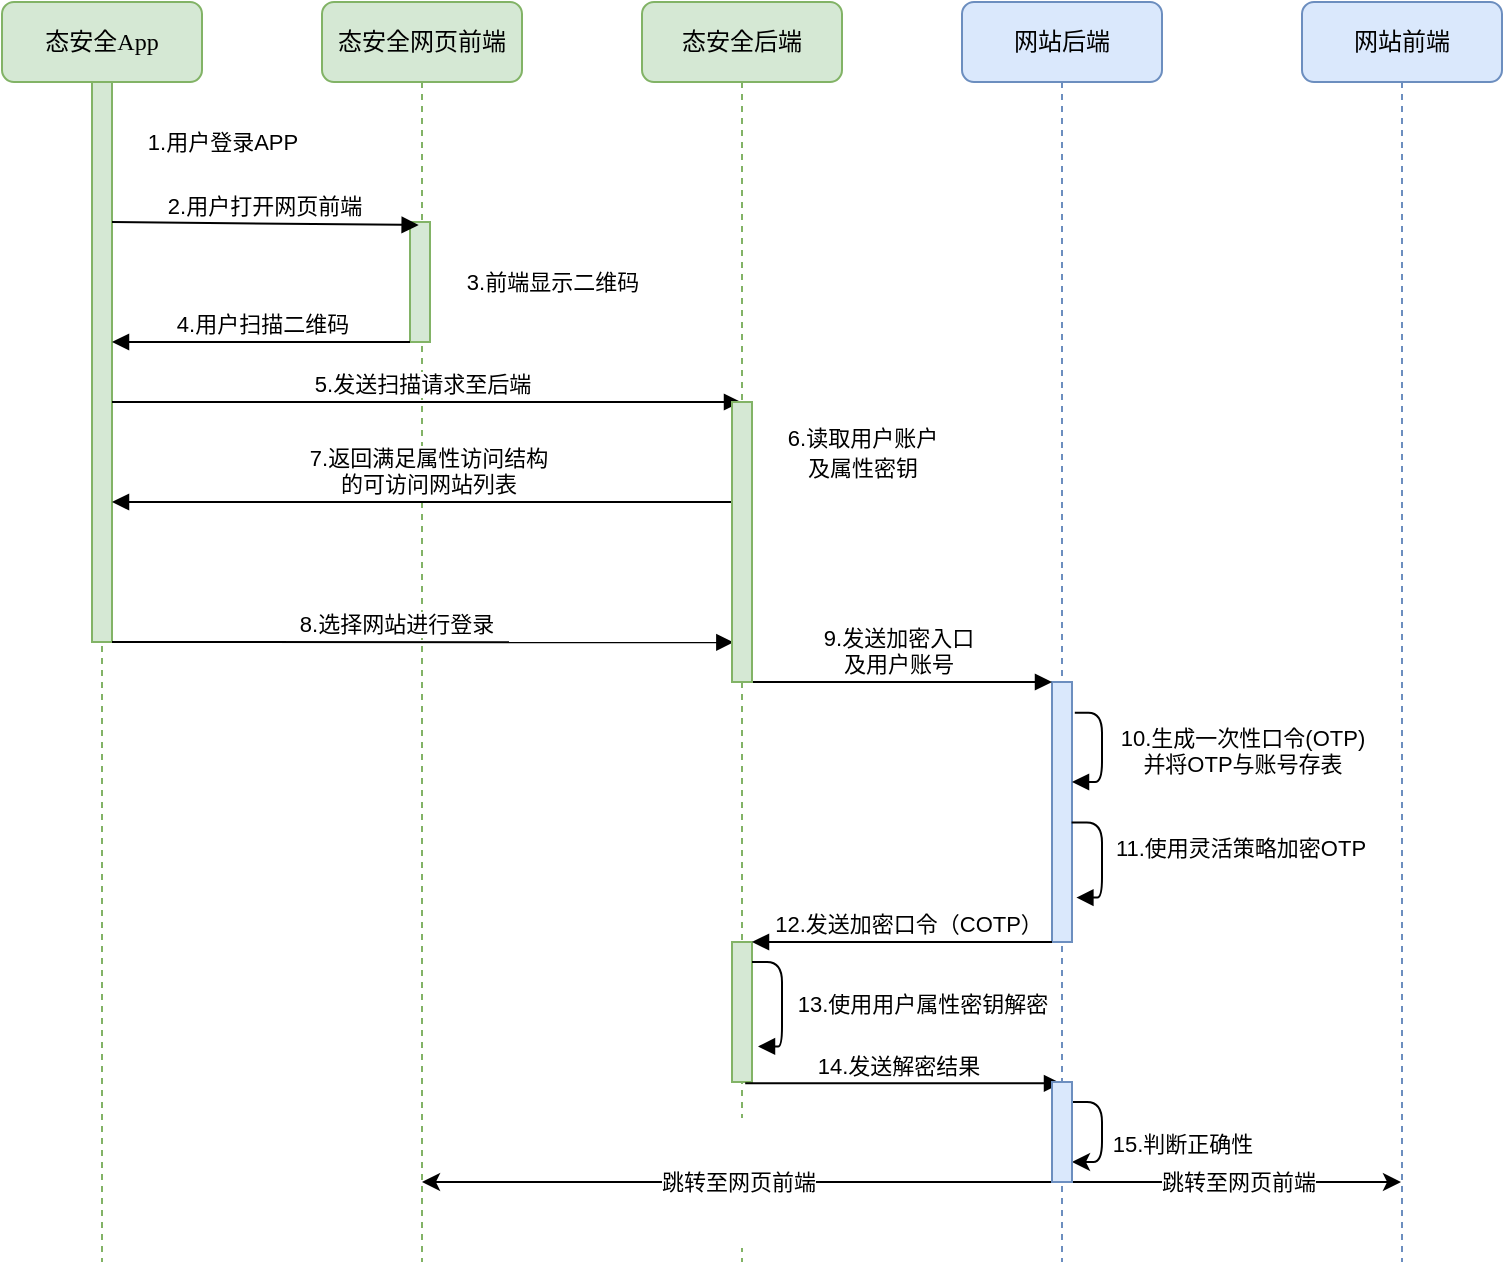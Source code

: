 <mxfile version="13.8.0" type="github">
  <diagram name="Page-1" id="13e1069c-82ec-6db2-03f1-153e76fe0fe0">
    <mxGraphModel dx="2138" dy="548" grid="1" gridSize="10" guides="1" tooltips="1" connect="1" arrows="1" fold="1" page="1" pageScale="1" pageWidth="1100" pageHeight="850" background="#ffffff" math="0" shadow="0">
      <root>
        <mxCell id="0" />
        <mxCell id="1" parent="0" />
        <mxCell id="7baba1c4bc27f4b0-2" value="态安全网页前端" style="shape=umlLifeline;perimeter=lifelinePerimeter;whiteSpace=wrap;html=1;container=1;collapsible=0;recursiveResize=0;outlineConnect=0;rounded=1;shadow=0;comic=0;labelBackgroundColor=none;strokeWidth=1;fontFamily=Verdana;fontSize=12;align=center;fillColor=#d5e8d4;strokeColor=#82b366;" parent="1" vertex="1">
          <mxGeometry x="40" y="80" width="100" height="630" as="geometry" />
        </mxCell>
        <mxCell id="gYXXhBpm7j1OAniNJLsT-42" value="" style="html=1;points=[];perimeter=orthogonalPerimeter;rounded=0;shadow=0;comic=0;labelBackgroundColor=none;strokeWidth=1;fontFamily=Verdana;fontSize=12;align=center;fillColor=#d5e8d4;strokeColor=#82b366;" vertex="1" parent="7baba1c4bc27f4b0-2">
          <mxGeometry x="44" y="110" width="10" height="60" as="geometry" />
        </mxCell>
        <mxCell id="7baba1c4bc27f4b0-3" value="网站后端" style="shape=umlLifeline;perimeter=lifelinePerimeter;whiteSpace=wrap;html=1;container=1;collapsible=0;recursiveResize=0;outlineConnect=0;rounded=1;shadow=0;comic=0;labelBackgroundColor=none;strokeWidth=1;fontFamily=Verdana;fontSize=12;align=center;fillColor=#dae8fc;strokeColor=#6c8ebf;" parent="1" vertex="1">
          <mxGeometry x="360" y="80" width="100" height="630" as="geometry" />
        </mxCell>
        <mxCell id="gYXXhBpm7j1OAniNJLsT-25" value="" style="html=1;points=[];perimeter=orthogonalPerimeter;rounded=0;shadow=0;comic=0;labelBackgroundColor=none;strokeWidth=1;fontFamily=Verdana;fontSize=12;align=center;fillColor=#dae8fc;strokeColor=#6c8ebf;" vertex="1" parent="7baba1c4bc27f4b0-3">
          <mxGeometry x="45" y="340" width="10" height="130" as="geometry" />
        </mxCell>
        <mxCell id="gYXXhBpm7j1OAniNJLsT-52" value="10.生成一次性口令(OTP)&lt;br&gt;并将OTP与账号存表" style="html=1;verticalAlign=bottom;endArrow=block;edgeStyle=elbowEdgeStyle;elbow=vertical;exitX=1.14;exitY=0.118;exitDx=0;exitDy=0;exitPerimeter=0;orthogonalLoop=1;" edge="1" parent="7baba1c4bc27f4b0-3" source="gYXXhBpm7j1OAniNJLsT-25" target="gYXXhBpm7j1OAniNJLsT-25">
          <mxGeometry x="0.534" y="-70" width="80" relative="1" as="geometry">
            <mxPoint x="50" y="360" as="sourcePoint" />
            <mxPoint x="200" y="360" as="targetPoint" />
            <mxPoint x="70" y="70" as="offset" />
            <Array as="points">
              <mxPoint x="70" y="390" />
              <mxPoint x="70" y="350" />
            </Array>
          </mxGeometry>
        </mxCell>
        <mxCell id="gYXXhBpm7j1OAniNJLsT-56" value="11.使用灵活策略加密OTP" style="html=1;verticalAlign=bottom;endArrow=block;edgeStyle=elbowEdgeStyle;elbow=vertical;entryX=1.22;entryY=0.829;entryDx=0;entryDy=0;entryPerimeter=0;exitX=0.98;exitY=0.54;exitDx=0;exitDy=0;exitPerimeter=0;orthogonalLoop=1;" edge="1" parent="7baba1c4bc27f4b0-3" source="gYXXhBpm7j1OAniNJLsT-25" target="gYXXhBpm7j1OAniNJLsT-25">
          <mxGeometry x="0.626" y="-72" width="80" relative="1" as="geometry">
            <mxPoint x="66.4" y="364.16" as="sourcePoint" />
            <mxPoint x="65" y="390" as="targetPoint" />
            <mxPoint x="70" y="56" as="offset" />
            <Array as="points">
              <mxPoint x="70" y="400" />
              <mxPoint x="80" y="400" />
              <mxPoint x="80" y="360" />
            </Array>
          </mxGeometry>
        </mxCell>
        <mxCell id="7baba1c4bc27f4b0-4" value="网站前端" style="shape=umlLifeline;perimeter=lifelinePerimeter;whiteSpace=wrap;html=1;container=1;collapsible=0;recursiveResize=0;outlineConnect=0;rounded=1;shadow=0;comic=0;labelBackgroundColor=none;strokeWidth=1;fontFamily=Verdana;fontSize=12;align=center;fillColor=#dae8fc;strokeColor=#6c8ebf;" parent="1" vertex="1">
          <mxGeometry x="530" y="80" width="100" height="630" as="geometry" />
        </mxCell>
        <mxCell id="7baba1c4bc27f4b0-8" value="态安全App" style="shape=umlLifeline;perimeter=lifelinePerimeter;whiteSpace=wrap;html=1;container=1;collapsible=0;recursiveResize=0;outlineConnect=0;rounded=1;shadow=0;comic=0;labelBackgroundColor=none;strokeWidth=1;fontFamily=Verdana;fontSize=12;align=center;fillColor=#d5e8d4;strokeColor=#82b366;" parent="1" vertex="1">
          <mxGeometry x="-120" y="80" width="100" height="630" as="geometry" />
        </mxCell>
        <mxCell id="gYXXhBpm7j1OAniNJLsT-15" value="" style="html=1;points=[];perimeter=orthogonalPerimeter;rounded=0;shadow=0;comic=0;labelBackgroundColor=none;strokeWidth=1;fontFamily=Verdana;fontSize=12;align=center;fillColor=#d5e8d4;strokeColor=#82b366;" vertex="1" parent="7baba1c4bc27f4b0-8">
          <mxGeometry x="45" y="250" width="10" height="70" as="geometry" />
        </mxCell>
        <mxCell id="gYXXhBpm7j1OAniNJLsT-41" value="" style="html=1;points=[];perimeter=orthogonalPerimeter;rounded=0;shadow=0;comic=0;labelBackgroundColor=none;strokeWidth=1;fontFamily=Verdana;fontSize=12;align=center;fillColor=#d5e8d4;strokeColor=#82b366;" vertex="1" parent="7baba1c4bc27f4b0-8">
          <mxGeometry x="45" y="40" width="10" height="70" as="geometry" />
        </mxCell>
        <mxCell id="7baba1c4bc27f4b0-9" value="" style="html=1;points=[];perimeter=orthogonalPerimeter;rounded=0;shadow=0;comic=0;labelBackgroundColor=none;strokeWidth=1;fontFamily=Verdana;fontSize=12;align=center;fillColor=#d5e8d4;strokeColor=#82b366;" parent="7baba1c4bc27f4b0-8" vertex="1">
          <mxGeometry x="45" y="170" width="10" height="30" as="geometry" />
        </mxCell>
        <mxCell id="gYXXhBpm7j1OAniNJLsT-53" value="" style="html=1;points=[];perimeter=orthogonalPerimeter;rounded=0;shadow=0;comic=0;labelBackgroundColor=none;strokeWidth=1;fontFamily=Verdana;fontSize=12;align=center;fillColor=#d5e8d4;strokeColor=#82b366;" vertex="1" parent="7baba1c4bc27f4b0-8">
          <mxGeometry x="45" y="40" width="10" height="280" as="geometry" />
        </mxCell>
        <mxCell id="gYXXhBpm7j1OAniNJLsT-6" value="5.发送扫描请求至后端" style="html=1;verticalAlign=bottom;endArrow=block;" edge="1" parent="1" source="7baba1c4bc27f4b0-9" target="gYXXhBpm7j1OAniNJLsT-29">
          <mxGeometry x="-0.015" width="80" relative="1" as="geometry">
            <mxPoint x="155" y="187" as="sourcePoint" />
            <mxPoint x="135" y="280" as="targetPoint" />
            <Array as="points">
              <mxPoint x="140" y="280" />
            </Array>
            <mxPoint as="offset" />
          </mxGeometry>
        </mxCell>
        <mxCell id="gYXXhBpm7j1OAniNJLsT-16" value="7.返回满足属性访问结构&lt;br&gt;的可访问网站列表" style="html=1;verticalAlign=bottom;endArrow=block;exitX=0.5;exitY=1;exitDx=0;exitDy=0;exitPerimeter=0;" edge="1" parent="1" source="gYXXhBpm7j1OAniNJLsT-30" target="gYXXhBpm7j1OAniNJLsT-15">
          <mxGeometry x="-0.004" width="80" relative="1" as="geometry">
            <mxPoint x="289.5" y="240.36" as="sourcePoint" />
            <mxPoint x="140" y="240" as="targetPoint" />
            <mxPoint as="offset" />
          </mxGeometry>
        </mxCell>
        <mxCell id="gYXXhBpm7j1OAniNJLsT-20" value="&lt;span style=&quot;font-size: 11px ; background-color: rgb(255 , 255 , 255)&quot;&gt;6.读取用户账户&lt;/span&gt;&lt;br style=&quot;font-size: 11px&quot;&gt;&lt;span style=&quot;font-size: 11px ; background-color: rgb(255 , 255 , 255)&quot;&gt;及属性密钥&lt;/span&gt;" style="text;html=1;align=center;verticalAlign=middle;resizable=0;points=[];autosize=1;" vertex="1" parent="1">
          <mxGeometry x="260" y="290" width="100" height="30" as="geometry" />
        </mxCell>
        <mxCell id="gYXXhBpm7j1OAniNJLsT-22" value="8.选择网站进行登录" style="html=1;verticalAlign=bottom;endArrow=block;entryX=0.067;entryY=0.008;entryDx=0;entryDy=0;entryPerimeter=0;" edge="1" parent="1" source="gYXXhBpm7j1OAniNJLsT-15" target="gYXXhBpm7j1OAniNJLsT-31">
          <mxGeometry x="-0.086" width="80" relative="1" as="geometry">
            <mxPoint x="144" y="309" as="sourcePoint" />
            <mxPoint x="290" y="309" as="targetPoint" />
            <mxPoint as="offset" />
          </mxGeometry>
        </mxCell>
        <mxCell id="gYXXhBpm7j1OAniNJLsT-24" value="9.发送加密入口&lt;br&gt;及用户账号" style="html=1;verticalAlign=bottom;endArrow=block;" edge="1" parent="1" source="gYXXhBpm7j1OAniNJLsT-31" target="gYXXhBpm7j1OAniNJLsT-25">
          <mxGeometry x="-0.035" width="80" relative="1" as="geometry">
            <mxPoint x="290" y="429" as="sourcePoint" />
            <mxPoint x="440" y="320" as="targetPoint" />
            <mxPoint as="offset" />
          </mxGeometry>
        </mxCell>
        <mxCell id="gYXXhBpm7j1OAniNJLsT-26" value="&lt;span style=&quot;font-size: 11px ; background-color: rgb(255 , 255 , 255)&quot;&gt;1.用户登录APP&lt;/span&gt;" style="text;html=1;align=center;verticalAlign=middle;resizable=0;points=[];autosize=1;" vertex="1" parent="1">
          <mxGeometry x="-60" y="140" width="100" height="20" as="geometry" />
        </mxCell>
        <mxCell id="gYXXhBpm7j1OAniNJLsT-29" value="态安全后端" style="shape=umlLifeline;perimeter=lifelinePerimeter;whiteSpace=wrap;html=1;container=1;collapsible=0;recursiveResize=0;outlineConnect=0;rounded=1;shadow=0;comic=0;labelBackgroundColor=none;strokeWidth=1;fontFamily=Verdana;fontSize=12;align=center;fillColor=#d5e8d4;strokeColor=#82b366;" vertex="1" parent="1">
          <mxGeometry x="200" y="80" width="100" height="630" as="geometry" />
        </mxCell>
        <mxCell id="gYXXhBpm7j1OAniNJLsT-30" value="" style="html=1;points=[];perimeter=orthogonalPerimeter;rounded=0;shadow=0;comic=0;labelBackgroundColor=none;strokeWidth=1;fontFamily=Verdana;fontSize=12;align=center;fillColor=#d5e8d4;strokeColor=#82b366;" vertex="1" parent="gYXXhBpm7j1OAniNJLsT-29">
          <mxGeometry x="45" y="200" width="10" height="50" as="geometry" />
        </mxCell>
        <mxCell id="gYXXhBpm7j1OAniNJLsT-31" value="" style="html=1;points=[];perimeter=orthogonalPerimeter;rounded=0;shadow=0;comic=0;labelBackgroundColor=none;strokeWidth=1;fontFamily=Verdana;fontSize=12;align=center;fillColor=#d5e8d4;strokeColor=#82b366;" vertex="1" parent="gYXXhBpm7j1OAniNJLsT-29">
          <mxGeometry x="45" y="320" width="10" height="20" as="geometry" />
        </mxCell>
        <mxCell id="gYXXhBpm7j1OAniNJLsT-54" value="" style="html=1;points=[];perimeter=orthogonalPerimeter;rounded=0;shadow=0;comic=0;labelBackgroundColor=none;strokeWidth=1;fontFamily=Verdana;fontSize=12;align=center;fillColor=#d5e8d4;strokeColor=#82b366;" vertex="1" parent="gYXXhBpm7j1OAniNJLsT-29">
          <mxGeometry x="45" y="200" width="10" height="140" as="geometry" />
        </mxCell>
        <mxCell id="gYXXhBpm7j1OAniNJLsT-57" value="" style="html=1;points=[];perimeter=orthogonalPerimeter;rounded=0;shadow=0;comic=0;labelBackgroundColor=none;strokeWidth=1;fontFamily=Verdana;fontSize=12;align=center;fillColor=#d5e8d4;strokeColor=#82b366;" vertex="1" parent="gYXXhBpm7j1OAniNJLsT-29">
          <mxGeometry x="45" y="470" width="10" height="70" as="geometry" />
        </mxCell>
        <mxCell id="gYXXhBpm7j1OAniNJLsT-59" value="13.使用用户属性密钥解密" style="html=1;verticalAlign=bottom;endArrow=block;edgeStyle=elbowEdgeStyle;elbow=vertical;entryX=1.3;entryY=0.746;entryDx=0;entryDy=0;entryPerimeter=0;" edge="1" parent="gYXXhBpm7j1OAniNJLsT-29" source="gYXXhBpm7j1OAniNJLsT-57" target="gYXXhBpm7j1OAniNJLsT-57">
          <mxGeometry x="0.653" y="-71" width="80" relative="1" as="geometry">
            <mxPoint x="226.4" y="365.34" as="sourcePoint" />
            <mxPoint x="225" y="400" as="targetPoint" />
            <mxPoint x="70" y="59" as="offset" />
            <Array as="points">
              <mxPoint x="70" y="480" />
              <mxPoint x="80" y="510" />
              <mxPoint x="80" y="490" />
              <mxPoint x="240" y="360" />
            </Array>
          </mxGeometry>
        </mxCell>
        <mxCell id="gYXXhBpm7j1OAniNJLsT-36" value="&lt;span style=&quot;font-size: 11px ; background-color: rgb(255 , 255 , 255)&quot;&gt;3.前端显示二维码&lt;/span&gt;" style="text;html=1;align=center;verticalAlign=middle;resizable=0;points=[];autosize=1;" vertex="1" parent="1">
          <mxGeometry x="100" y="210" width="110" height="20" as="geometry" />
        </mxCell>
        <mxCell id="gYXXhBpm7j1OAniNJLsT-43" value="4.用户扫描二维码" style="html=1;verticalAlign=bottom;endArrow=block;rounded=1;" edge="1" parent="1" source="gYXXhBpm7j1OAniNJLsT-42" target="7baba1c4bc27f4b0-9">
          <mxGeometry x="-0.001" width="80" relative="1" as="geometry">
            <mxPoint x="136" y="177" as="sourcePoint" />
            <mxPoint x="299.5" y="290" as="targetPoint" />
            <Array as="points" />
            <mxPoint as="offset" />
          </mxGeometry>
        </mxCell>
        <mxCell id="gYXXhBpm7j1OAniNJLsT-49" value="2.用户打开网页前端" style="html=1;verticalAlign=bottom;endArrow=block;rounded=1;entryX=0.433;entryY=0.025;entryDx=0;entryDy=0;entryPerimeter=0;" edge="1" parent="1" source="gYXXhBpm7j1OAniNJLsT-41" target="gYXXhBpm7j1OAniNJLsT-42">
          <mxGeometry x="-0.001" width="80" relative="1" as="geometry">
            <mxPoint x="144" y="260" as="sourcePoint" />
            <mxPoint x="5" y="260" as="targetPoint" />
            <Array as="points" />
            <mxPoint as="offset" />
          </mxGeometry>
        </mxCell>
        <mxCell id="gYXXhBpm7j1OAniNJLsT-58" value="12.发送加密口令（COTP）" style="html=1;verticalAlign=bottom;endArrow=block;" edge="1" parent="1" source="gYXXhBpm7j1OAniNJLsT-25" target="gYXXhBpm7j1OAniNJLsT-57">
          <mxGeometry x="-0.035" width="80" relative="1" as="geometry">
            <mxPoint x="265" y="430" as="sourcePoint" />
            <mxPoint x="415" y="430" as="targetPoint" />
            <mxPoint as="offset" />
          </mxGeometry>
        </mxCell>
        <mxCell id="gYXXhBpm7j1OAniNJLsT-60" value="14.发送解密结果" style="html=1;verticalAlign=bottom;endArrow=block;exitX=0.66;exitY=1.009;exitDx=0;exitDy=0;exitPerimeter=0;" edge="1" parent="1" source="gYXXhBpm7j1OAniNJLsT-57" target="7baba1c4bc27f4b0-3">
          <mxGeometry x="-0.035" width="80" relative="1" as="geometry">
            <mxPoint x="330" y="620" as="sourcePoint" />
            <mxPoint x="265" y="560" as="targetPoint" />
            <mxPoint as="offset" />
          </mxGeometry>
        </mxCell>
        <mxCell id="gYXXhBpm7j1OAniNJLsT-65" value="15.判断正确性" style="edgeStyle=elbowEdgeStyle;rounded=1;orthogonalLoop=1;jettySize=auto;elbow=vertical;html=1;strokeColor=#000000;verticalAlign=bottom;" edge="1" parent="1" source="gYXXhBpm7j1OAniNJLsT-61" target="gYXXhBpm7j1OAniNJLsT-61">
          <mxGeometry x="0.5" y="-40" relative="1" as="geometry">
            <Array as="points">
              <mxPoint x="430" y="630" />
            </Array>
            <mxPoint x="40" y="40" as="offset" />
          </mxGeometry>
        </mxCell>
        <mxCell id="gYXXhBpm7j1OAniNJLsT-70" value="跳转至网页前端" style="edgeStyle=elbowEdgeStyle;rounded=1;orthogonalLoop=1;jettySize=auto;elbow=vertical;html=1;strokeColor=#000000;" edge="1" parent="1" source="gYXXhBpm7j1OAniNJLsT-61" target="7baba1c4bc27f4b0-4">
          <mxGeometry relative="1" as="geometry">
            <Array as="points">
              <mxPoint x="520" y="670" />
            </Array>
          </mxGeometry>
        </mxCell>
        <mxCell id="gYXXhBpm7j1OAniNJLsT-73" value="&#xa;&#xa;&lt;span style=&quot;color: rgb(0, 0, 0); font-family: helvetica; font-size: 11px; font-style: normal; font-weight: 400; letter-spacing: normal; text-align: center; text-indent: 0px; text-transform: none; word-spacing: 0px; background-color: rgb(255, 255, 255); display: inline; float: none;&quot;&gt;跳转至网页前端&lt;/span&gt;&#xa;&#xa;" style="edgeStyle=elbowEdgeStyle;rounded=1;orthogonalLoop=1;jettySize=auto;elbow=vertical;html=1;strokeColor=#000000;" edge="1" parent="1" source="gYXXhBpm7j1OAniNJLsT-61" target="7baba1c4bc27f4b0-2">
          <mxGeometry relative="1" as="geometry">
            <Array as="points">
              <mxPoint x="210" y="670" />
            </Array>
          </mxGeometry>
        </mxCell>
        <mxCell id="gYXXhBpm7j1OAniNJLsT-61" value="" style="html=1;points=[];perimeter=orthogonalPerimeter;rounded=0;shadow=0;comic=0;labelBackgroundColor=none;strokeWidth=1;fontFamily=Verdana;fontSize=12;align=center;fillColor=#dae8fc;strokeColor=#6c8ebf;" vertex="1" parent="1">
          <mxGeometry x="405" y="620" width="10" height="50" as="geometry" />
        </mxCell>
      </root>
    </mxGraphModel>
  </diagram>
</mxfile>
